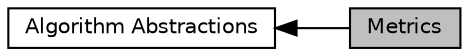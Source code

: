 digraph "Metrics"
{
  edge [fontname="Helvetica",fontsize="10",labelfontname="Helvetica",labelfontsize="10"];
  node [fontname="Helvetica",fontsize="10",shape=box];
  rankdir=LR;
  Node2 [label="Algorithm Abstractions",height=0.2,width=0.4,color="black", fillcolor="white", style="filled",URL="$group__AlgorithmAbstractions.html",tooltip=" "];
  Node1 [label="Metrics",height=0.2,width=0.4,color="black", fillcolor="grey75", style="filled", fontcolor="black",tooltip="Metrics (M) determine a value/property from a roadmap."];
  Node2->Node1 [shape=plaintext, dir="back", style="solid"];
}
